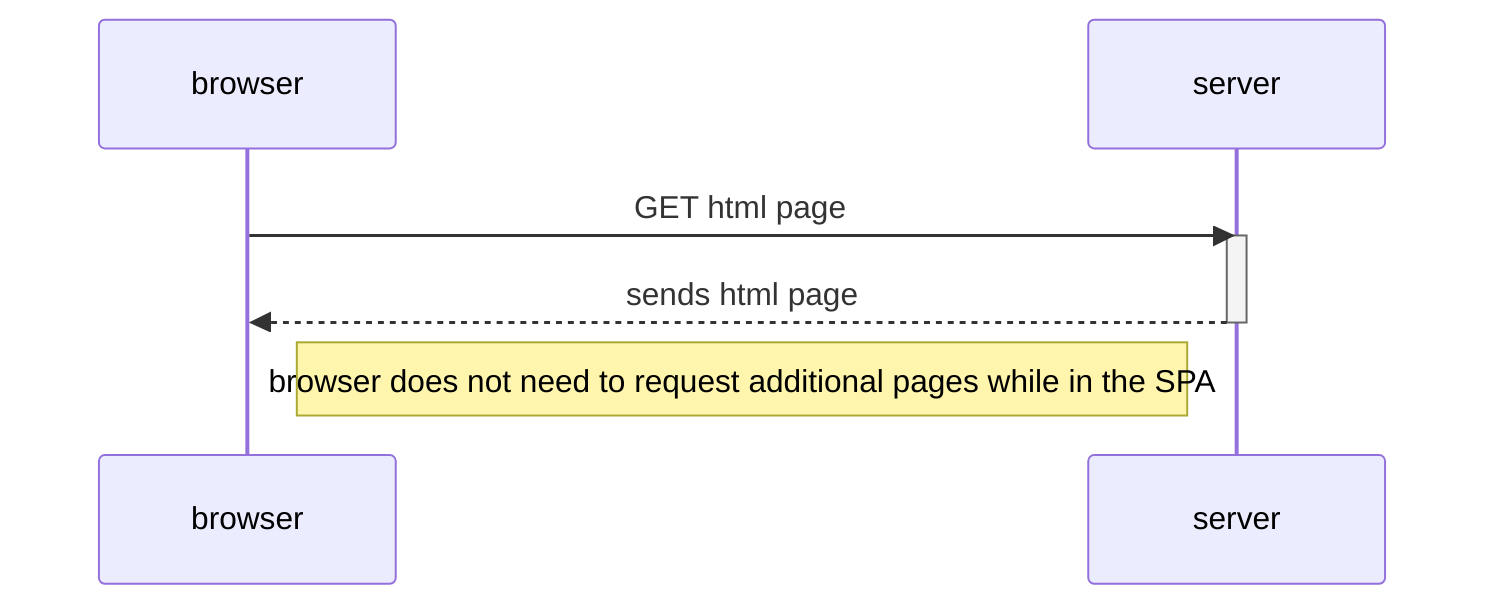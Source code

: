 sequenceDiagram
    participant browser
    participant server

    browser->>server: GET html page
    activate server
    server-->>browser: sends html page
    deactivate server
    Note right of browser: browser does not need to request additional pages while in the SPA